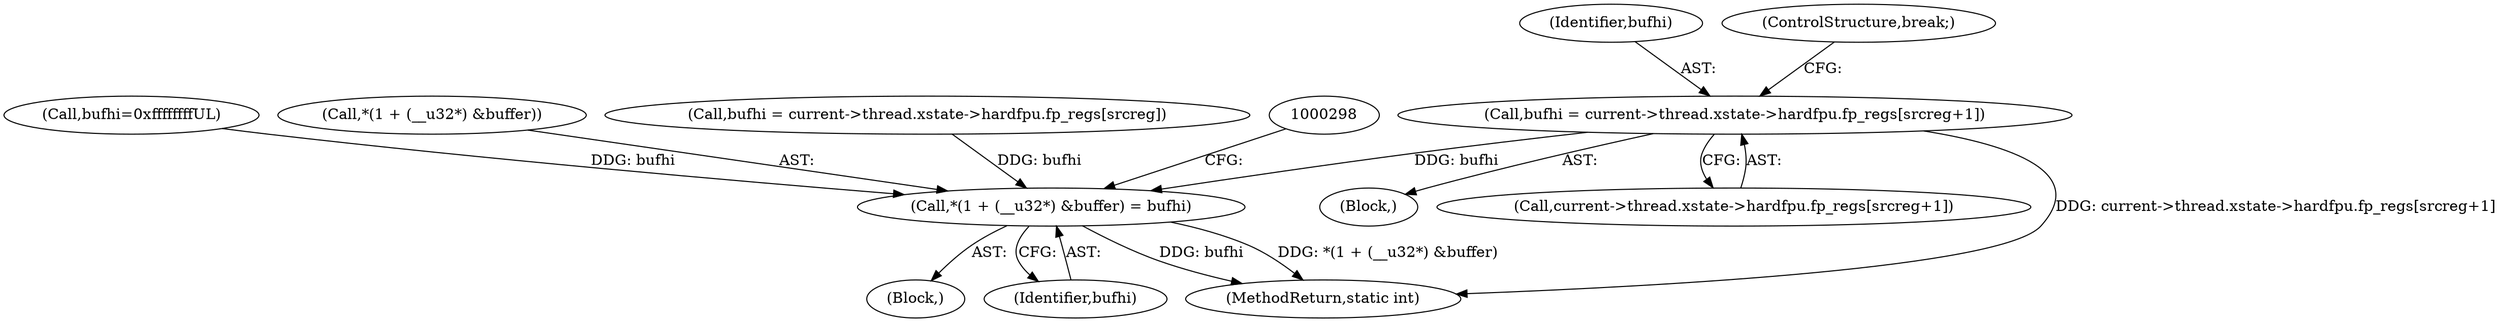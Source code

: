 digraph "0_linux_a8b0ca17b80e92faab46ee7179ba9e99ccb61233_25@API" {
"1000222" [label="(Call,bufhi = current->thread.xstate->hardfpu.fp_regs[srcreg+1])"];
"1000285" [label="(Call,*(1 + (__u32*) &buffer) = bufhi)"];
"1000153" [label="(Call,bufhi=0xffffffffUL)"];
"1000224" [label="(Call,current->thread.xstate->hardfpu.fp_regs[srcreg+1])"];
"1000223" [label="(Identifier,bufhi)"];
"1000286" [label="(Call,*(1 + (__u32*) &buffer))"];
"1000285" [label="(Call,*(1 + (__u32*) &buffer) = bufhi)"];
"1000239" [label="(Call,bufhi = current->thread.xstate->hardfpu.fp_regs[srcreg])"];
"1000323" [label="(MethodReturn,static int)"];
"1000146" [label="(Block,)"];
"1000267" [label="(ControlStructure,break;)"];
"1000222" [label="(Call,bufhi = current->thread.xstate->hardfpu.fp_regs[srcreg+1])"];
"1000293" [label="(Identifier,bufhi)"];
"1000208" [label="(Block,)"];
"1000222" -> "1000208"  [label="AST: "];
"1000222" -> "1000224"  [label="CFG: "];
"1000223" -> "1000222"  [label="AST: "];
"1000224" -> "1000222"  [label="AST: "];
"1000267" -> "1000222"  [label="CFG: "];
"1000222" -> "1000323"  [label="DDG: current->thread.xstate->hardfpu.fp_regs[srcreg+1]"];
"1000222" -> "1000285"  [label="DDG: bufhi"];
"1000285" -> "1000146"  [label="AST: "];
"1000285" -> "1000293"  [label="CFG: "];
"1000286" -> "1000285"  [label="AST: "];
"1000293" -> "1000285"  [label="AST: "];
"1000298" -> "1000285"  [label="CFG: "];
"1000285" -> "1000323"  [label="DDG: *(1 + (__u32*) &buffer)"];
"1000285" -> "1000323"  [label="DDG: bufhi"];
"1000239" -> "1000285"  [label="DDG: bufhi"];
"1000153" -> "1000285"  [label="DDG: bufhi"];
}
